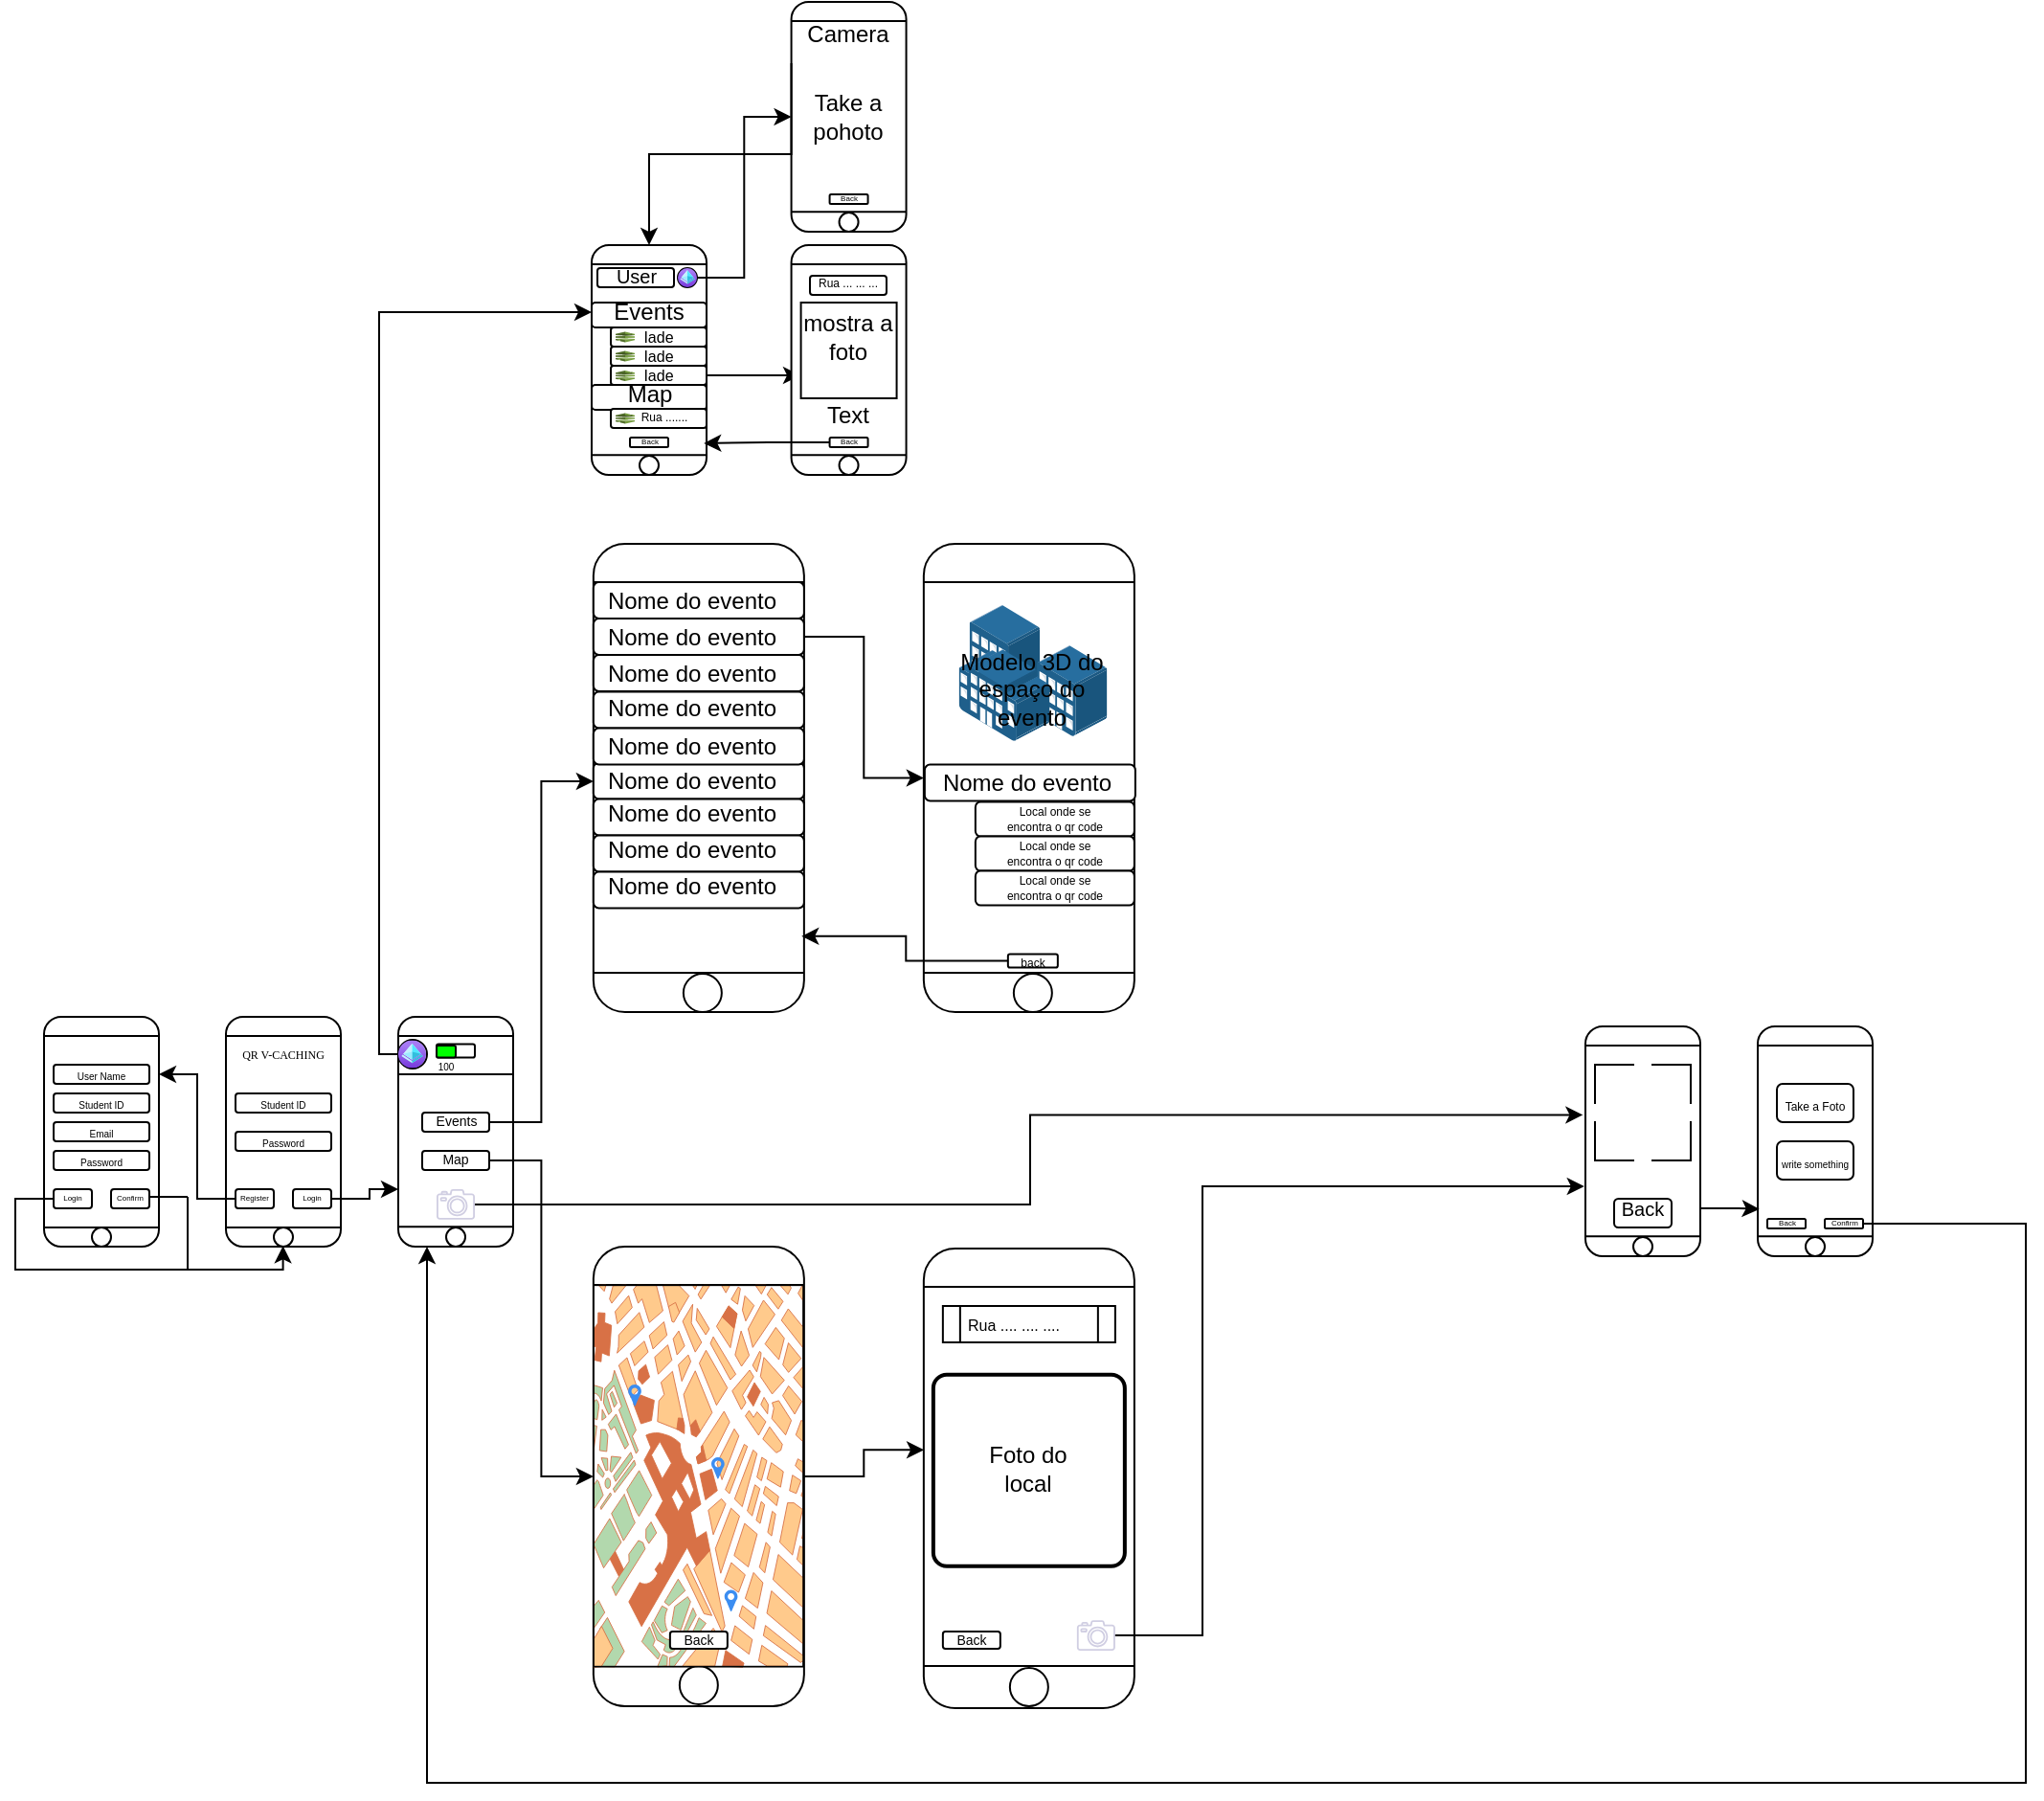 <mxfile version="22.0.3" type="device">
  <diagram name="Page-1" id="LRylOcGWHgRrwWCnJz1Z">
    <mxGraphModel dx="1727" dy="2123" grid="1" gridSize="10" guides="1" tooltips="1" connect="1" arrows="1" fold="1" page="1" pageScale="1" pageWidth="850" pageHeight="1100" math="0" shadow="0">
      <root>
        <mxCell id="0" />
        <mxCell id="1" parent="0" />
        <mxCell id="Wrr1uKJiQuh0ioYI9KPZ-1" value="" style="rounded=1;whiteSpace=wrap;html=1;" parent="1" vertex="1">
          <mxGeometry x="140" y="260" width="60" height="120" as="geometry" />
        </mxCell>
        <mxCell id="Wrr1uKJiQuh0ioYI9KPZ-2" value="" style="endArrow=none;html=1;rounded=0;exitX=0;exitY=0.75;exitDx=0;exitDy=0;entryX=1;entryY=0.75;entryDx=0;entryDy=0;" parent="1" edge="1">
          <mxGeometry width="50" height="50" relative="1" as="geometry">
            <mxPoint x="140" y="370" as="sourcePoint" />
            <mxPoint x="200" y="370" as="targetPoint" />
          </mxGeometry>
        </mxCell>
        <mxCell id="Wrr1uKJiQuh0ioYI9KPZ-3" value="" style="endArrow=none;html=1;rounded=0;exitX=0;exitY=0.25;exitDx=0;exitDy=0;entryX=1;entryY=0.25;entryDx=0;entryDy=0;" parent="1" edge="1">
          <mxGeometry width="50" height="50" relative="1" as="geometry">
            <mxPoint x="140" y="270" as="sourcePoint" />
            <mxPoint x="200" y="270" as="targetPoint" />
          </mxGeometry>
        </mxCell>
        <mxCell id="Wrr1uKJiQuh0ioYI9KPZ-4" style="edgeStyle=orthogonalEdgeStyle;rounded=0;orthogonalLoop=1;jettySize=auto;html=1;entryX=1;entryY=0.5;entryDx=0;entryDy=0;" parent="1" source="Wrr1uKJiQuh0ioYI9KPZ-5" target="Wrr1uKJiQuh0ioYI9KPZ-29" edge="1">
          <mxGeometry relative="1" as="geometry" />
        </mxCell>
        <mxCell id="Wrr1uKJiQuh0ioYI9KPZ-5" value="" style="rounded=1;whiteSpace=wrap;html=1;" parent="1" vertex="1">
          <mxGeometry x="145" y="350" width="20" height="10" as="geometry" />
        </mxCell>
        <mxCell id="Wrr1uKJiQuh0ioYI9KPZ-6" style="edgeStyle=orthogonalEdgeStyle;rounded=0;orthogonalLoop=1;jettySize=auto;html=1;entryX=0;entryY=0.75;entryDx=0;entryDy=0;" parent="1" source="Wrr1uKJiQuh0ioYI9KPZ-7" target="Wrr1uKJiQuh0ioYI9KPZ-35" edge="1">
          <mxGeometry relative="1" as="geometry" />
        </mxCell>
        <mxCell id="Wrr1uKJiQuh0ioYI9KPZ-7" value="" style="rounded=1;whiteSpace=wrap;html=1;" parent="1" vertex="1">
          <mxGeometry x="175" y="350" width="20" height="10" as="geometry" />
        </mxCell>
        <mxCell id="Wrr1uKJiQuh0ioYI9KPZ-8" value="" style="rounded=1;whiteSpace=wrap;html=1;" parent="1" vertex="1">
          <mxGeometry x="145" y="300" width="50" height="10" as="geometry" />
        </mxCell>
        <mxCell id="Wrr1uKJiQuh0ioYI9KPZ-9" value="" style="rounded=1;whiteSpace=wrap;html=1;" parent="1" vertex="1">
          <mxGeometry x="145" y="320" width="50" height="10" as="geometry" />
        </mxCell>
        <mxCell id="Wrr1uKJiQuh0ioYI9KPZ-10" value="QR V-CACHING" style="text;html=1;strokeColor=none;fillColor=none;align=center;verticalAlign=middle;whiteSpace=wrap;rounded=0;fontSize=6;fontFamily=Comic Sans MS;labelBackgroundColor=none;labelBorderColor=none;" parent="1" vertex="1">
          <mxGeometry x="145" y="270" width="50" height="20" as="geometry" />
        </mxCell>
        <mxCell id="Wrr1uKJiQuh0ioYI9KPZ-11" value="Student ID" style="text;html=1;strokeColor=none;fillColor=none;align=center;verticalAlign=middle;whiteSpace=wrap;rounded=0;fontSize=5;" parent="1" vertex="1">
          <mxGeometry x="140" y="290" width="60" height="30" as="geometry" />
        </mxCell>
        <mxCell id="Wrr1uKJiQuh0ioYI9KPZ-12" value="Password" style="text;html=1;strokeColor=none;fillColor=none;align=center;verticalAlign=middle;whiteSpace=wrap;rounded=0;fontSize=5;" parent="1" vertex="1">
          <mxGeometry x="140" y="310" width="60" height="30" as="geometry" />
        </mxCell>
        <mxCell id="Wrr1uKJiQuh0ioYI9KPZ-13" value="Register" style="text;html=1;strokeColor=none;fillColor=none;align=center;verticalAlign=middle;whiteSpace=wrap;rounded=0;fontSize=4;" parent="1" vertex="1">
          <mxGeometry x="125" y="340" width="60" height="30" as="geometry" />
        </mxCell>
        <mxCell id="Wrr1uKJiQuh0ioYI9KPZ-14" value="Login" style="text;html=1;strokeColor=none;fillColor=none;align=center;verticalAlign=middle;whiteSpace=wrap;rounded=0;fontSize=4;" parent="1" vertex="1">
          <mxGeometry x="155" y="340" width="60" height="30" as="geometry" />
        </mxCell>
        <mxCell id="Wrr1uKJiQuh0ioYI9KPZ-15" value="" style="ellipse;whiteSpace=wrap;html=1;aspect=fixed;" parent="1" vertex="1">
          <mxGeometry x="165" y="370" width="10" height="10" as="geometry" />
        </mxCell>
        <mxCell id="Wrr1uKJiQuh0ioYI9KPZ-16" value="" style="rounded=1;whiteSpace=wrap;html=1;" parent="1" vertex="1">
          <mxGeometry x="45" y="260" width="60" height="120" as="geometry" />
        </mxCell>
        <mxCell id="Wrr1uKJiQuh0ioYI9KPZ-17" value="" style="endArrow=none;html=1;rounded=0;exitX=0;exitY=0.75;exitDx=0;exitDy=0;entryX=1;entryY=0.75;entryDx=0;entryDy=0;" parent="1" edge="1">
          <mxGeometry width="50" height="50" relative="1" as="geometry">
            <mxPoint x="45" y="370" as="sourcePoint" />
            <mxPoint x="105" y="370" as="targetPoint" />
          </mxGeometry>
        </mxCell>
        <mxCell id="Wrr1uKJiQuh0ioYI9KPZ-18" value="" style="endArrow=none;html=1;rounded=0;exitX=0;exitY=0.25;exitDx=0;exitDy=0;entryX=1;entryY=0.25;entryDx=0;entryDy=0;" parent="1" edge="1">
          <mxGeometry width="50" height="50" relative="1" as="geometry">
            <mxPoint x="45" y="270" as="sourcePoint" />
            <mxPoint x="105" y="270" as="targetPoint" />
          </mxGeometry>
        </mxCell>
        <mxCell id="Wrr1uKJiQuh0ioYI9KPZ-19" style="edgeStyle=orthogonalEdgeStyle;rounded=0;orthogonalLoop=1;jettySize=auto;html=1;exitX=0;exitY=0.5;exitDx=0;exitDy=0;entryX=0.58;entryY=1.022;entryDx=0;entryDy=0;entryPerimeter=0;" parent="1" edge="1">
          <mxGeometry relative="1" as="geometry">
            <mxPoint x="169.8" y="379.64" as="targetPoint" />
            <mxPoint x="50" y="352" as="sourcePoint" />
            <Array as="points">
              <mxPoint x="50" y="355" />
              <mxPoint x="30" y="355" />
              <mxPoint x="30" y="392" />
              <mxPoint x="170" y="392" />
            </Array>
          </mxGeometry>
        </mxCell>
        <mxCell id="Wrr1uKJiQuh0ioYI9KPZ-20" value="" style="rounded=1;whiteSpace=wrap;html=1;" parent="1" vertex="1">
          <mxGeometry x="50" y="350" width="20" height="10" as="geometry" />
        </mxCell>
        <mxCell id="Wrr1uKJiQuh0ioYI9KPZ-21" value="" style="rounded=1;whiteSpace=wrap;html=1;" parent="1" vertex="1">
          <mxGeometry x="80" y="350" width="20" height="10" as="geometry" />
        </mxCell>
        <mxCell id="Wrr1uKJiQuh0ioYI9KPZ-22" value="" style="rounded=1;whiteSpace=wrap;html=1;" parent="1" vertex="1">
          <mxGeometry x="50" y="315" width="50" height="10" as="geometry" />
        </mxCell>
        <mxCell id="Wrr1uKJiQuh0ioYI9KPZ-23" value="" style="rounded=1;whiteSpace=wrap;html=1;" parent="1" vertex="1">
          <mxGeometry x="50" y="330" width="50" height="10" as="geometry" />
        </mxCell>
        <mxCell id="Wrr1uKJiQuh0ioYI9KPZ-24" value="" style="ellipse;whiteSpace=wrap;html=1;aspect=fixed;" parent="1" vertex="1">
          <mxGeometry x="70" y="370" width="10" height="10" as="geometry" />
        </mxCell>
        <mxCell id="Wrr1uKJiQuh0ioYI9KPZ-25" value="" style="rounded=1;whiteSpace=wrap;html=1;" parent="1" vertex="1">
          <mxGeometry x="50" y="285" width="50" height="10" as="geometry" />
        </mxCell>
        <mxCell id="Wrr1uKJiQuh0ioYI9KPZ-26" value="" style="rounded=1;whiteSpace=wrap;html=1;" parent="1" vertex="1">
          <mxGeometry x="50" y="300" width="50" height="10" as="geometry" />
        </mxCell>
        <mxCell id="Wrr1uKJiQuh0ioYI9KPZ-27" value="Login" style="text;html=1;strokeColor=none;fillColor=none;align=center;verticalAlign=middle;whiteSpace=wrap;rounded=0;fontSize=4;" parent="1" vertex="1">
          <mxGeometry x="30" y="340" width="60" height="30" as="geometry" />
        </mxCell>
        <mxCell id="Wrr1uKJiQuh0ioYI9KPZ-28" value="Confirm" style="text;html=1;strokeColor=none;fillColor=none;align=center;verticalAlign=middle;whiteSpace=wrap;rounded=0;fontSize=4;" parent="1" vertex="1">
          <mxGeometry x="60" y="340" width="60" height="30" as="geometry" />
        </mxCell>
        <mxCell id="Wrr1uKJiQuh0ioYI9KPZ-29" value="&lt;font style=&quot;font-size: 5px;&quot;&gt;User Name&lt;/font&gt;" style="text;html=1;strokeColor=none;fillColor=none;align=center;verticalAlign=middle;whiteSpace=wrap;rounded=0;fontSize=5;" parent="1" vertex="1">
          <mxGeometry x="45" y="275" width="60" height="30" as="geometry" />
        </mxCell>
        <mxCell id="Wrr1uKJiQuh0ioYI9KPZ-30" value="Password" style="text;html=1;strokeColor=none;fillColor=none;align=center;verticalAlign=middle;whiteSpace=wrap;rounded=0;fontSize=5;" parent="1" vertex="1">
          <mxGeometry x="45" y="320" width="60" height="30" as="geometry" />
        </mxCell>
        <mxCell id="Wrr1uKJiQuh0ioYI9KPZ-31" value="Student ID" style="text;html=1;strokeColor=none;fillColor=none;align=center;verticalAlign=middle;whiteSpace=wrap;rounded=0;fontSize=5;" parent="1" vertex="1">
          <mxGeometry x="45" y="290" width="60" height="30" as="geometry" />
        </mxCell>
        <mxCell id="Wrr1uKJiQuh0ioYI9KPZ-32" value="Email" style="text;html=1;strokeColor=none;fillColor=none;align=center;verticalAlign=middle;whiteSpace=wrap;rounded=0;fontSize=5;" parent="1" vertex="1">
          <mxGeometry x="45" y="305" width="60" height="30" as="geometry" />
        </mxCell>
        <mxCell id="Wrr1uKJiQuh0ioYI9KPZ-33" value="" style="endArrow=none;html=1;rounded=0;" parent="1" edge="1">
          <mxGeometry width="50" height="50" relative="1" as="geometry">
            <mxPoint x="100" y="354" as="sourcePoint" />
            <mxPoint x="120" y="354" as="targetPoint" />
          </mxGeometry>
        </mxCell>
        <mxCell id="Wrr1uKJiQuh0ioYI9KPZ-34" value="" style="endArrow=none;html=1;rounded=0;" parent="1" edge="1">
          <mxGeometry width="50" height="50" relative="1" as="geometry">
            <mxPoint x="120" y="354" as="sourcePoint" />
            <mxPoint x="120" y="392" as="targetPoint" />
          </mxGeometry>
        </mxCell>
        <mxCell id="Wrr1uKJiQuh0ioYI9KPZ-35" value="" style="rounded=1;whiteSpace=wrap;html=1;" parent="1" vertex="1">
          <mxGeometry x="230" y="260" width="60" height="120" as="geometry" />
        </mxCell>
        <mxCell id="Wrr1uKJiQuh0ioYI9KPZ-36" value="" style="endArrow=none;html=1;rounded=0;entryX=1;entryY=0;entryDx=0;entryDy=0;" parent="1" edge="1">
          <mxGeometry width="50" height="50" relative="1" as="geometry">
            <mxPoint x="290" y="270" as="sourcePoint" />
            <mxPoint x="230" y="270" as="targetPoint" />
          </mxGeometry>
        </mxCell>
        <mxCell id="Wrr1uKJiQuh0ioYI9KPZ-37" value="" style="endArrow=none;html=1;rounded=0;entryX=1;entryY=0;entryDx=0;entryDy=0;" parent="1" edge="1">
          <mxGeometry width="50" height="50" relative="1" as="geometry">
            <mxPoint x="290" y="369.67" as="sourcePoint" />
            <mxPoint x="230" y="369.67" as="targetPoint" />
          </mxGeometry>
        </mxCell>
        <mxCell id="Wrr1uKJiQuh0ioYI9KPZ-38" value="" style="ellipse;whiteSpace=wrap;html=1;aspect=fixed;" parent="1" vertex="1">
          <mxGeometry x="255" y="370" width="10" height="10" as="geometry" />
        </mxCell>
        <mxCell id="Wrr1uKJiQuh0ioYI9KPZ-44" value="" style="rounded=1;whiteSpace=wrap;html=1;" parent="1" vertex="1">
          <mxGeometry x="331" y="-143" width="60" height="120" as="geometry" />
        </mxCell>
        <mxCell id="Wrr1uKJiQuh0ioYI9KPZ-45" value="" style="endArrow=none;html=1;rounded=0;entryX=1;entryY=0;entryDx=0;entryDy=0;" parent="1" edge="1">
          <mxGeometry width="50" height="50" relative="1" as="geometry">
            <mxPoint x="391" y="-133" as="sourcePoint" />
            <mxPoint x="331" y="-133" as="targetPoint" />
          </mxGeometry>
        </mxCell>
        <mxCell id="Wrr1uKJiQuh0ioYI9KPZ-46" value="" style="endArrow=none;html=1;rounded=0;entryX=1;entryY=0;entryDx=0;entryDy=0;" parent="1" edge="1">
          <mxGeometry width="50" height="50" relative="1" as="geometry">
            <mxPoint x="391" y="-33.33" as="sourcePoint" />
            <mxPoint x="331" y="-33.33" as="targetPoint" />
          </mxGeometry>
        </mxCell>
        <mxCell id="Wrr1uKJiQuh0ioYI9KPZ-47" value="" style="ellipse;whiteSpace=wrap;html=1;aspect=fixed;" parent="1" vertex="1">
          <mxGeometry x="356" y="-33" width="10" height="10" as="geometry" />
        </mxCell>
        <mxCell id="Wrr1uKJiQuh0ioYI9KPZ-48" value="" style="rounded=1;whiteSpace=wrap;html=1;" parent="1" vertex="1">
          <mxGeometry x="331.93" y="380" width="110" height="240" as="geometry" />
        </mxCell>
        <mxCell id="Wrr1uKJiQuh0ioYI9KPZ-49" value="" style="endArrow=none;html=1;rounded=0;entryX=0;entryY=0.25;entryDx=0;entryDy=0;exitX=1;exitY=0.25;exitDx=0;exitDy=0;" parent="1" edge="1">
          <mxGeometry width="50" height="50" relative="1" as="geometry">
            <mxPoint x="441.93" y="400" as="sourcePoint" />
            <mxPoint x="331.93" y="400" as="targetPoint" />
          </mxGeometry>
        </mxCell>
        <mxCell id="Wrr1uKJiQuh0ioYI9KPZ-50" value="" style="ellipse;whiteSpace=wrap;html=1;aspect=fixed;" parent="1" vertex="1">
          <mxGeometry x="376.93" y="599" width="20" height="20" as="geometry" />
        </mxCell>
        <mxCell id="Wrr1uKJiQuh0ioYI9KPZ-51" value="" style="rounded=1;whiteSpace=wrap;html=1;" parent="1" vertex="1">
          <mxGeometry x="850" y="265" width="60" height="120" as="geometry" />
        </mxCell>
        <mxCell id="Wrr1uKJiQuh0ioYI9KPZ-52" value="" style="endArrow=none;html=1;rounded=0;entryX=1;entryY=0;entryDx=0;entryDy=0;" parent="1" edge="1">
          <mxGeometry width="50" height="50" relative="1" as="geometry">
            <mxPoint x="910" y="275" as="sourcePoint" />
            <mxPoint x="850" y="275" as="targetPoint" />
          </mxGeometry>
        </mxCell>
        <mxCell id="Wrr1uKJiQuh0ioYI9KPZ-53" value="" style="endArrow=none;html=1;rounded=0;entryX=1;entryY=0;entryDx=0;entryDy=0;" parent="1" edge="1">
          <mxGeometry width="50" height="50" relative="1" as="geometry">
            <mxPoint x="910" y="374.67" as="sourcePoint" />
            <mxPoint x="850" y="374.67" as="targetPoint" />
          </mxGeometry>
        </mxCell>
        <mxCell id="Wrr1uKJiQuh0ioYI9KPZ-54" value="" style="ellipse;whiteSpace=wrap;html=1;aspect=fixed;" parent="1" vertex="1">
          <mxGeometry x="875" y="375" width="10" height="10" as="geometry" />
        </mxCell>
        <mxCell id="Wrr1uKJiQuh0ioYI9KPZ-55" value="" style="endArrow=none;html=1;rounded=0;exitX=0;exitY=0.75;exitDx=0;exitDy=0;entryX=1;entryY=0.75;entryDx=0;entryDy=0;" parent="1" edge="1">
          <mxGeometry width="50" height="50" relative="1" as="geometry">
            <mxPoint x="331.93" y="598" as="sourcePoint" />
            <mxPoint x="441.93" y="598" as="targetPoint" />
          </mxGeometry>
        </mxCell>
        <mxCell id="Wrr1uKJiQuh0ioYI9KPZ-76" value="" style="rounded=1;whiteSpace=wrap;html=1;" parent="1" vertex="1">
          <mxGeometry x="504.43" y="381" width="110" height="240" as="geometry" />
        </mxCell>
        <mxCell id="Wrr1uKJiQuh0ioYI9KPZ-77" value="" style="endArrow=none;html=1;rounded=0;entryX=0;entryY=0.25;entryDx=0;entryDy=0;exitX=1;exitY=0.25;exitDx=0;exitDy=0;" parent="1" edge="1">
          <mxGeometry width="50" height="50" relative="1" as="geometry">
            <mxPoint x="614.43" y="401" as="sourcePoint" />
            <mxPoint x="504.43" y="401" as="targetPoint" />
          </mxGeometry>
        </mxCell>
        <mxCell id="Wrr1uKJiQuh0ioYI9KPZ-78" value="" style="ellipse;whiteSpace=wrap;html=1;aspect=fixed;" parent="1" vertex="1">
          <mxGeometry x="549.43" y="600" width="20" height="20" as="geometry" />
        </mxCell>
        <mxCell id="Wrr1uKJiQuh0ioYI9KPZ-79" value="" style="endArrow=none;html=1;rounded=0;exitX=0;exitY=0.75;exitDx=0;exitDy=0;entryX=1;entryY=0.75;entryDx=0;entryDy=0;" parent="1" edge="1">
          <mxGeometry width="50" height="50" relative="1" as="geometry">
            <mxPoint x="504.43" y="599" as="sourcePoint" />
            <mxPoint x="614.43" y="599" as="targetPoint" />
          </mxGeometry>
        </mxCell>
        <mxCell id="Wrr1uKJiQuh0ioYI9KPZ-80" value="" style="rounded=1;whiteSpace=wrap;html=1;" parent="1" vertex="1">
          <mxGeometry x="514.43" y="581" width="30" height="9" as="geometry" />
        </mxCell>
        <mxCell id="Wrr1uKJiQuh0ioYI9KPZ-81" value="Back" style="text;html=1;strokeColor=none;fillColor=none;align=center;verticalAlign=middle;whiteSpace=wrap;rounded=0;fontSize=7;" parent="1" vertex="1">
          <mxGeometry x="517.43" y="577.5" width="25" height="16" as="geometry" />
        </mxCell>
        <mxCell id="Wrr1uKJiQuh0ioYI9KPZ-82" value="" style="shape=process;whiteSpace=wrap;html=1;backgroundOutline=1;" parent="1" vertex="1">
          <mxGeometry x="514.43" y="411" width="90" height="19" as="geometry" />
        </mxCell>
        <mxCell id="Wrr1uKJiQuh0ioYI9KPZ-84" value="" style="sketch=0;outlineConnect=0;fillColor=#d0cee2;strokeColor=#56517e;dashed=0;verticalLabelPosition=bottom;verticalAlign=top;align=center;html=1;fontSize=12;fontStyle=0;aspect=fixed;pointerEvents=1;shape=mxgraph.aws4.camera2;" parent="1" vertex="1">
          <mxGeometry x="250" y="350" width="20" height="15.9" as="geometry" />
        </mxCell>
        <mxCell id="Wrr1uKJiQuh0ioYI9KPZ-88" value="" style="sketch=0;outlineConnect=0;fillColor=#d0cee2;strokeColor=#56517e;dashed=0;verticalLabelPosition=bottom;verticalAlign=top;align=center;html=1;fontSize=12;fontStyle=0;aspect=fixed;pointerEvents=1;shape=mxgraph.aws4.camera2;" parent="1" vertex="1">
          <mxGeometry x="584.43" y="575.1" width="20" height="15.9" as="geometry" />
        </mxCell>
        <mxCell id="Wrr1uKJiQuh0ioYI9KPZ-95" value="" style="ellipse;whiteSpace=wrap;html=1;aspect=fixed;" parent="1" vertex="1">
          <mxGeometry x="376" y="-131" width="10" height="10" as="geometry" />
        </mxCell>
        <mxCell id="Wrr1uKJiQuh0ioYI9KPZ-96" style="edgeStyle=orthogonalEdgeStyle;rounded=0;orthogonalLoop=1;jettySize=auto;html=1;entryX=0;entryY=0.5;entryDx=0;entryDy=0;" parent="1" source="Wrr1uKJiQuh0ioYI9KPZ-97" target="Wrr1uKJiQuh0ioYI9KPZ-107" edge="1">
          <mxGeometry relative="1" as="geometry" />
        </mxCell>
        <mxCell id="Wrr1uKJiQuh0ioYI9KPZ-97" value="" style="image;aspect=fixed;html=1;points=[];align=center;fontSize=12;image=img/lib/azure2/identity/Azure_AD_Privilege_Identity_Management.svg;" parent="1" vertex="1">
          <mxGeometry x="376" y="-131" width="10" height="10" as="geometry" />
        </mxCell>
        <mxCell id="Wrr1uKJiQuh0ioYI9KPZ-103" value="" style="rounded=1;whiteSpace=wrap;html=1;" parent="1" vertex="1">
          <mxGeometry x="334" y="-131" width="40" height="10" as="geometry" />
        </mxCell>
        <mxCell id="Wrr1uKJiQuh0ioYI9KPZ-104" value="&lt;font style=&quot;font-size: 10px;&quot;&gt;User&lt;/font&gt;" style="text;html=1;strokeColor=none;fillColor=none;align=center;verticalAlign=middle;whiteSpace=wrap;rounded=0;" parent="1" vertex="1">
          <mxGeometry x="342" y="-130" width="25" height="6" as="geometry" />
        </mxCell>
        <mxCell id="Wrr1uKJiQuh0ioYI9KPZ-105" value="" style="rounded=1;whiteSpace=wrap;html=1;" parent="1" vertex="1">
          <mxGeometry x="351" y="-42.51" width="20" height="5" as="geometry" />
        </mxCell>
        <mxCell id="Wrr1uKJiQuh0ioYI9KPZ-106" value="&lt;font style=&quot;font-size: 4px;&quot;&gt;Back&lt;/font&gt;" style="text;html=1;strokeColor=none;fillColor=none;align=center;verticalAlign=middle;whiteSpace=wrap;rounded=0;" parent="1" vertex="1">
          <mxGeometry x="353.5" y="-47.51" width="15" height="10" as="geometry" />
        </mxCell>
        <mxCell id="Wrr1uKJiQuh0ioYI9KPZ-107" value="" style="rounded=1;whiteSpace=wrap;html=1;" parent="1" vertex="1">
          <mxGeometry x="435.29" y="-270" width="60" height="120" as="geometry" />
        </mxCell>
        <mxCell id="Wrr1uKJiQuh0ioYI9KPZ-108" value="" style="endArrow=none;html=1;rounded=0;entryX=1;entryY=0;entryDx=0;entryDy=0;" parent="1" edge="1">
          <mxGeometry width="50" height="50" relative="1" as="geometry">
            <mxPoint x="495.29" y="-260" as="sourcePoint" />
            <mxPoint x="435.29" y="-260" as="targetPoint" />
          </mxGeometry>
        </mxCell>
        <mxCell id="Wrr1uKJiQuh0ioYI9KPZ-109" value="" style="endArrow=none;html=1;rounded=0;entryX=1;entryY=0;entryDx=0;entryDy=0;" parent="1" edge="1">
          <mxGeometry width="50" height="50" relative="1" as="geometry">
            <mxPoint x="495.29" y="-160.33" as="sourcePoint" />
            <mxPoint x="435.29" y="-160.33" as="targetPoint" />
          </mxGeometry>
        </mxCell>
        <mxCell id="Wrr1uKJiQuh0ioYI9KPZ-110" value="" style="ellipse;whiteSpace=wrap;html=1;aspect=fixed;" parent="1" vertex="1">
          <mxGeometry x="460.29" y="-160" width="10" height="10" as="geometry" />
        </mxCell>
        <mxCell id="Wrr1uKJiQuh0ioYI9KPZ-112" value="" style="rounded=1;whiteSpace=wrap;html=1;" parent="1" vertex="1">
          <mxGeometry x="455.29" y="-169.51" width="20" height="5" as="geometry" />
        </mxCell>
        <mxCell id="Wrr1uKJiQuh0ioYI9KPZ-113" value="&lt;font style=&quot;font-size: 4px;&quot;&gt;Back&lt;/font&gt;" style="text;html=1;strokeColor=none;fillColor=none;align=center;verticalAlign=middle;whiteSpace=wrap;rounded=0;" parent="1" vertex="1">
          <mxGeometry x="457.79" y="-174.51" width="15" height="10" as="geometry" />
        </mxCell>
        <mxCell id="Wrr1uKJiQuh0ioYI9KPZ-129" value="" style="shape=image;verticalLabelPosition=bottom;labelBackgroundColor=default;verticalAlign=top;aspect=fixed;imageAspect=0;image=https://cdn.discordapp.com/attachments/419557019343912960/1156252973815566366/frame_1.png;" parent="1" vertex="1">
          <mxGeometry x="855" y="285" width="50" height="50" as="geometry" />
        </mxCell>
        <mxCell id="Wrr1uKJiQuh0ioYI9KPZ-130" value="" style="shape=partialRectangle;whiteSpace=wrap;html=1;bottom=0;right=0;fillColor=none;" parent="1" vertex="1">
          <mxGeometry x="855" y="285" width="20" height="20" as="geometry" />
        </mxCell>
        <mxCell id="Wrr1uKJiQuh0ioYI9KPZ-131" value="" style="shape=partialRectangle;whiteSpace=wrap;html=1;bottom=0;right=0;fillColor=none;flipV=1;" parent="1" vertex="1">
          <mxGeometry x="855" y="315" width="20" height="20" as="geometry" />
        </mxCell>
        <mxCell id="Wrr1uKJiQuh0ioYI9KPZ-132" value="" style="shape=partialRectangle;whiteSpace=wrap;html=1;bottom=0;right=0;fillColor=none;flipH=1;" parent="1" vertex="1">
          <mxGeometry x="885" y="285" width="20" height="20" as="geometry" />
        </mxCell>
        <mxCell id="Wrr1uKJiQuh0ioYI9KPZ-133" value="" style="shape=partialRectangle;whiteSpace=wrap;html=1;bottom=0;right=0;fillColor=none;flipV=1;flipH=1;" parent="1" vertex="1">
          <mxGeometry x="885" y="315" width="20" height="20" as="geometry" />
        </mxCell>
        <mxCell id="Wrr1uKJiQuh0ioYI9KPZ-136" value="" style="rounded=1;whiteSpace=wrap;html=1;" parent="1" vertex="1">
          <mxGeometry x="865" y="355" width="30" height="15" as="geometry" />
        </mxCell>
        <mxCell id="Wrr1uKJiQuh0ioYI9KPZ-137" value="&lt;font style=&quot;font-size: 10px;&quot;&gt;Back&lt;/font&gt;" style="text;html=1;strokeColor=none;fillColor=none;align=center;verticalAlign=middle;whiteSpace=wrap;rounded=0;" parent="1" vertex="1">
          <mxGeometry x="850" y="345" width="60" height="30" as="geometry" />
        </mxCell>
        <mxCell id="Wrr1uKJiQuh0ioYI9KPZ-138" value="" style="rounded=1;whiteSpace=wrap;html=1;" parent="1" vertex="1">
          <mxGeometry x="940" y="265" width="60" height="120" as="geometry" />
        </mxCell>
        <mxCell id="Wrr1uKJiQuh0ioYI9KPZ-139" value="" style="endArrow=none;html=1;rounded=0;entryX=1;entryY=0;entryDx=0;entryDy=0;" parent="1" edge="1">
          <mxGeometry width="50" height="50" relative="1" as="geometry">
            <mxPoint x="1000" y="275" as="sourcePoint" />
            <mxPoint x="940" y="275" as="targetPoint" />
          </mxGeometry>
        </mxCell>
        <mxCell id="Wrr1uKJiQuh0ioYI9KPZ-140" value="" style="endArrow=none;html=1;rounded=0;entryX=1;entryY=0;entryDx=0;entryDy=0;" parent="1" edge="1">
          <mxGeometry width="50" height="50" relative="1" as="geometry">
            <mxPoint x="1000" y="374.67" as="sourcePoint" />
            <mxPoint x="940" y="374.67" as="targetPoint" />
          </mxGeometry>
        </mxCell>
        <mxCell id="Wrr1uKJiQuh0ioYI9KPZ-141" value="" style="ellipse;whiteSpace=wrap;html=1;aspect=fixed;" parent="1" vertex="1">
          <mxGeometry x="965" y="375" width="10" height="10" as="geometry" />
        </mxCell>
        <mxCell id="ZvIdO_FVmQ0zWU2Lpnzt-164" style="edgeStyle=orthogonalEdgeStyle;rounded=0;orthogonalLoop=1;jettySize=auto;html=1;entryX=0.25;entryY=1;entryDx=0;entryDy=0;" parent="1" source="Wrr1uKJiQuh0ioYI9KPZ-142" target="Wrr1uKJiQuh0ioYI9KPZ-35" edge="1">
          <mxGeometry relative="1" as="geometry">
            <mxPoint x="780" y="620" as="targetPoint" />
            <Array as="points">
              <mxPoint x="1080" y="368" />
              <mxPoint x="1080" y="660" />
              <mxPoint x="245" y="660" />
            </Array>
          </mxGeometry>
        </mxCell>
        <mxCell id="Wrr1uKJiQuh0ioYI9KPZ-142" value="" style="rounded=1;whiteSpace=wrap;html=1;" parent="1" vertex="1">
          <mxGeometry x="975" y="365.49" width="20" height="5" as="geometry" />
        </mxCell>
        <mxCell id="Wrr1uKJiQuh0ioYI9KPZ-143" value="&lt;font style=&quot;font-size: 6px;&quot;&gt;Take a Foto&lt;/font&gt;" style="rounded=1;whiteSpace=wrap;html=1;" parent="1" vertex="1">
          <mxGeometry x="950" y="295" width="40" height="20" as="geometry" />
        </mxCell>
        <mxCell id="Wrr1uKJiQuh0ioYI9KPZ-144" value="&lt;font style=&quot;font-size: 5px;&quot;&gt;write something&lt;/font&gt;" style="rounded=1;whiteSpace=wrap;html=1;" parent="1" vertex="1">
          <mxGeometry x="950" y="325" width="40" height="20" as="geometry" />
        </mxCell>
        <mxCell id="Wrr1uKJiQuh0ioYI9KPZ-145" value="" style="rounded=1;whiteSpace=wrap;html=1;" parent="1" vertex="1">
          <mxGeometry x="945" y="365.49" width="20" height="5" as="geometry" />
        </mxCell>
        <mxCell id="Wrr1uKJiQuh0ioYI9KPZ-146" value="&lt;font style=&quot;font-size: 4px;&quot;&gt;Back&lt;/font&gt;" style="text;html=1;strokeColor=none;fillColor=none;align=center;verticalAlign=middle;whiteSpace=wrap;rounded=0;" parent="1" vertex="1">
          <mxGeometry x="947.5" y="360.49" width="15" height="10" as="geometry" />
        </mxCell>
        <mxCell id="Wrr1uKJiQuh0ioYI9KPZ-147" value="&lt;font style=&quot;font-size: 4px;&quot;&gt;Confirm&lt;/font&gt;" style="text;html=1;strokeColor=none;fillColor=none;align=center;verticalAlign=middle;whiteSpace=wrap;rounded=0;" parent="1" vertex="1">
          <mxGeometry x="962.5" y="363.87" width="45" height="3.24" as="geometry" />
        </mxCell>
        <mxCell id="OXNjrM-huSevpUhUrN5x-1" value="" style="rounded=0;whiteSpace=wrap;html=1;" parent="1" vertex="1">
          <mxGeometry x="230" y="270" width="60" height="20" as="geometry" />
        </mxCell>
        <mxCell id="Wrr1uKJiQuh0ioYI9KPZ-42" value="" style="ellipse;whiteSpace=wrap;html=1;aspect=fixed;rotation=-180;" parent="1" vertex="1">
          <mxGeometry x="230" y="272" width="15" height="15" as="geometry" />
        </mxCell>
        <mxCell id="ZvIdO_FVmQ0zWU2Lpnzt-126" style="edgeStyle=orthogonalEdgeStyle;rounded=0;orthogonalLoop=1;jettySize=auto;html=1;entryX=0;entryY=0.5;entryDx=0;entryDy=0;" parent="1" source="Wrr1uKJiQuh0ioYI9KPZ-99" target="OXNjrM-huSevpUhUrN5x-45" edge="1">
          <mxGeometry relative="1" as="geometry">
            <Array as="points">
              <mxPoint x="220" y="280" />
              <mxPoint x="220" y="-108" />
            </Array>
          </mxGeometry>
        </mxCell>
        <mxCell id="Wrr1uKJiQuh0ioYI9KPZ-99" value="" style="image;aspect=fixed;html=1;points=[];align=center;fontSize=12;image=img/lib/azure2/identity/Azure_AD_Privilege_Identity_Management.svg;" parent="1" vertex="1">
          <mxGeometry x="230" y="272.25" width="14.5" height="14.5" as="geometry" />
        </mxCell>
        <mxCell id="OXNjrM-huSevpUhUrN5x-4" value="" style="rounded=1;whiteSpace=wrap;html=1;" parent="1" vertex="1">
          <mxGeometry x="250" y="274.25" width="20" height="7" as="geometry" />
        </mxCell>
        <mxCell id="OXNjrM-huSevpUhUrN5x-5" value="100" style="text;html=1;strokeColor=none;fillColor=none;align=center;verticalAlign=middle;whiteSpace=wrap;rounded=0;fontSize=5;" parent="1" vertex="1">
          <mxGeometry x="250" y="280" width="10" height="10" as="geometry" />
        </mxCell>
        <mxCell id="ZvIdO_FVmQ0zWU2Lpnzt-128" style="edgeStyle=orthogonalEdgeStyle;rounded=0;orthogonalLoop=1;jettySize=auto;html=1;exitX=1;exitY=0.5;exitDx=0;exitDy=0;entryX=0;entryY=0.5;entryDx=0;entryDy=0;" parent="1" source="OXNjrM-huSevpUhUrN5x-11" target="ZvIdO_FVmQ0zWU2Lpnzt-66" edge="1">
          <mxGeometry relative="1" as="geometry" />
        </mxCell>
        <mxCell id="OXNjrM-huSevpUhUrN5x-11" value="" style="rounded=1;whiteSpace=wrap;html=1;" parent="1" vertex="1">
          <mxGeometry x="242.5" y="310" width="35" height="10" as="geometry" />
        </mxCell>
        <mxCell id="ZvIdO_FVmQ0zWU2Lpnzt-130" style="edgeStyle=orthogonalEdgeStyle;rounded=0;orthogonalLoop=1;jettySize=auto;html=1;exitX=1;exitY=0.5;exitDx=0;exitDy=0;entryX=0;entryY=0.5;entryDx=0;entryDy=0;" parent="1" source="OXNjrM-huSevpUhUrN5x-12" target="Wrr1uKJiQuh0ioYI9KPZ-48" edge="1">
          <mxGeometry relative="1" as="geometry" />
        </mxCell>
        <mxCell id="OXNjrM-huSevpUhUrN5x-12" value="" style="rounded=1;whiteSpace=wrap;html=1;" parent="1" vertex="1">
          <mxGeometry x="242.5" y="330" width="35" height="10" as="geometry" />
        </mxCell>
        <mxCell id="OXNjrM-huSevpUhUrN5x-15" value="&lt;font style=&quot;font-size: 7px;&quot;&gt;Events&lt;/font&gt;" style="text;html=1;strokeColor=none;fillColor=none;align=center;verticalAlign=middle;whiteSpace=wrap;rounded=0;" parent="1" vertex="1">
          <mxGeometry x="248" y="308" width="25" height="10" as="geometry" />
        </mxCell>
        <mxCell id="OXNjrM-huSevpUhUrN5x-16" value="Map" style="text;html=1;strokeColor=none;fillColor=none;align=center;verticalAlign=middle;whiteSpace=wrap;rounded=0;fontSize=7;" parent="1" vertex="1">
          <mxGeometry x="244.5" y="330" width="30" height="10" as="geometry" />
        </mxCell>
        <mxCell id="OXNjrM-huSevpUhUrN5x-30" value="" style="rounded=1;whiteSpace=wrap;html=1;fillColor=#00FF00;" parent="1" vertex="1">
          <mxGeometry x="250" y="275" width="10" height="6.25" as="geometry" />
        </mxCell>
        <mxCell id="OXNjrM-huSevpUhUrN5x-37" value="Take a pohoto" style="text;html=1;strokeColor=none;fillColor=none;align=center;verticalAlign=middle;whiteSpace=wrap;rounded=0;" parent="1" vertex="1">
          <mxGeometry x="435.29" y="-225" width="60" height="30" as="geometry" />
        </mxCell>
        <mxCell id="ZvIdO_FVmQ0zWU2Lpnzt-137" style="edgeStyle=orthogonalEdgeStyle;rounded=0;orthogonalLoop=1;jettySize=auto;html=1;exitX=0;exitY=1;exitDx=0;exitDy=0;entryX=0.5;entryY=0;entryDx=0;entryDy=0;" parent="1" source="OXNjrM-huSevpUhUrN5x-38" target="Wrr1uKJiQuh0ioYI9KPZ-44" edge="1">
          <mxGeometry relative="1" as="geometry" />
        </mxCell>
        <mxCell id="OXNjrM-huSevpUhUrN5x-38" value="Camera" style="text;html=1;strokeColor=none;fillColor=none;align=center;verticalAlign=middle;whiteSpace=wrap;rounded=0;" parent="1" vertex="1">
          <mxGeometry x="435.29" y="-268" width="60" height="30" as="geometry" />
        </mxCell>
        <mxCell id="OXNjrM-huSevpUhUrN5x-39" value="" style="rounded=1;whiteSpace=wrap;html=1;" parent="1" vertex="1">
          <mxGeometry x="331" y="-113" width="60" height="13" as="geometry" />
        </mxCell>
        <mxCell id="OXNjrM-huSevpUhUrN5x-40" value="" style="rounded=1;whiteSpace=wrap;html=1;" parent="1" vertex="1">
          <mxGeometry x="341" y="-100" width="50" height="10" as="geometry" />
        </mxCell>
        <mxCell id="OXNjrM-huSevpUhUrN5x-41" value="" style="rounded=1;whiteSpace=wrap;html=1;" parent="1" vertex="1">
          <mxGeometry x="341" y="-90" width="50" height="10" as="geometry" />
        </mxCell>
        <mxCell id="ZvIdO_FVmQ0zWU2Lpnzt-139" style="edgeStyle=orthogonalEdgeStyle;rounded=0;orthogonalLoop=1;jettySize=auto;html=1;" parent="1" source="OXNjrM-huSevpUhUrN5x-42" edge="1">
          <mxGeometry relative="1" as="geometry">
            <mxPoint x="440" y="-75" as="targetPoint" />
          </mxGeometry>
        </mxCell>
        <mxCell id="OXNjrM-huSevpUhUrN5x-42" value="" style="rounded=1;whiteSpace=wrap;html=1;" parent="1" vertex="1">
          <mxGeometry x="341" y="-80" width="50" height="10" as="geometry" />
        </mxCell>
        <mxCell id="OXNjrM-huSevpUhUrN5x-43" value="" style="rounded=1;whiteSpace=wrap;html=1;" parent="1" vertex="1">
          <mxGeometry x="331" y="-70" width="60" height="13" as="geometry" />
        </mxCell>
        <mxCell id="OXNjrM-huSevpUhUrN5x-44" value="" style="rounded=1;whiteSpace=wrap;html=1;" parent="1" vertex="1">
          <mxGeometry x="341" y="-57.51" width="50" height="10" as="geometry" />
        </mxCell>
        <mxCell id="OXNjrM-huSevpUhUrN5x-45" value="Events" style="text;html=1;strokeColor=none;fillColor=none;align=center;verticalAlign=middle;whiteSpace=wrap;rounded=0;" parent="1" vertex="1">
          <mxGeometry x="331" y="-123" width="60" height="30" as="geometry" />
        </mxCell>
        <mxCell id="OXNjrM-huSevpUhUrN5x-46" value="Map" style="text;html=1;strokeColor=none;fillColor=none;align=center;verticalAlign=middle;whiteSpace=wrap;rounded=0;" parent="1" vertex="1">
          <mxGeometry x="343.5" y="-72.01" width="35" height="14.5" as="geometry" />
        </mxCell>
        <mxCell id="OXNjrM-huSevpUhUrN5x-47" value="Iade" style="text;html=1;strokeColor=none;fillColor=none;align=center;verticalAlign=middle;whiteSpace=wrap;rounded=0;fontSize=8;" parent="1" vertex="1">
          <mxGeometry x="356" y="-101.5" width="20" height="13" as="geometry" />
        </mxCell>
        <mxCell id="OXNjrM-huSevpUhUrN5x-48" value="Iade" style="text;html=1;strokeColor=none;fillColor=none;align=center;verticalAlign=middle;whiteSpace=wrap;rounded=0;fontSize=8;" parent="1" vertex="1">
          <mxGeometry x="356" y="-91.5" width="20" height="13" as="geometry" />
        </mxCell>
        <mxCell id="OXNjrM-huSevpUhUrN5x-49" value="Iade" style="text;html=1;strokeColor=none;fillColor=none;align=center;verticalAlign=middle;whiteSpace=wrap;rounded=0;fontSize=8;" parent="1" vertex="1">
          <mxGeometry x="356" y="-81.5" width="20" height="13" as="geometry" />
        </mxCell>
        <mxCell id="OXNjrM-huSevpUhUrN5x-50" value="Rua ......." style="text;html=1;strokeColor=none;fillColor=none;align=center;verticalAlign=middle;whiteSpace=wrap;rounded=0;fontSize=6;" parent="1" vertex="1">
          <mxGeometry x="343.5" y="-59.01" width="50" height="13" as="geometry" />
        </mxCell>
        <mxCell id="OXNjrM-huSevpUhUrN5x-52" value="" style="outlineConnect=0;dashed=0;verticalLabelPosition=bottom;verticalAlign=top;align=center;html=1;shape=mxgraph.aws3.codepipeline;fillColor=#759C3E;gradientColor=none;" parent="1" vertex="1">
          <mxGeometry x="343.5" y="-97.75" width="10" height="5.5" as="geometry" />
        </mxCell>
        <mxCell id="OXNjrM-huSevpUhUrN5x-54" value="" style="outlineConnect=0;dashed=0;verticalLabelPosition=bottom;verticalAlign=top;align=center;html=1;shape=mxgraph.aws3.codepipeline;fillColor=#759C3E;gradientColor=none;" parent="1" vertex="1">
          <mxGeometry x="343.5" y="-87.75" width="10" height="5.5" as="geometry" />
        </mxCell>
        <mxCell id="OXNjrM-huSevpUhUrN5x-55" value="" style="outlineConnect=0;dashed=0;verticalLabelPosition=bottom;verticalAlign=top;align=center;html=1;shape=mxgraph.aws3.codepipeline;fillColor=#759C3E;gradientColor=none;" parent="1" vertex="1">
          <mxGeometry x="343.5" y="-77.51" width="10" height="5.5" as="geometry" />
        </mxCell>
        <mxCell id="OXNjrM-huSevpUhUrN5x-56" value="" style="outlineConnect=0;dashed=0;verticalLabelPosition=bottom;verticalAlign=top;align=center;html=1;shape=mxgraph.aws3.codepipeline;fillColor=#759C3E;gradientColor=none;" parent="1" vertex="1">
          <mxGeometry x="343.5" y="-55.26" width="10" height="5.5" as="geometry" />
        </mxCell>
        <mxCell id="OXNjrM-huSevpUhUrN5x-58" value="" style="verticalLabelPosition=bottom;shadow=0;dashed=0;align=center;html=1;verticalAlign=top;strokeWidth=1;shape=mxgraph.mockup.misc.map;" parent="1" vertex="1">
          <mxGeometry x="331.93" y="400" width="110" height="200" as="geometry" />
        </mxCell>
        <mxCell id="Wrr1uKJiQuh0ioYI9KPZ-74" value="" style="rounded=1;whiteSpace=wrap;html=1;" parent="1" vertex="1">
          <mxGeometry x="371.93" y="581" width="30" height="9" as="geometry" />
        </mxCell>
        <mxCell id="Wrr1uKJiQuh0ioYI9KPZ-75" value="Back" style="text;html=1;strokeColor=none;fillColor=none;align=center;verticalAlign=middle;whiteSpace=wrap;rounded=0;fontSize=7;" parent="1" vertex="1">
          <mxGeometry x="356.93" y="570.5" width="60" height="30" as="geometry" />
        </mxCell>
        <mxCell id="OXNjrM-huSevpUhUrN5x-59" value="" style="sketch=0;html=1;aspect=fixed;strokeColor=none;shadow=0;fillColor=#3B8DF1;verticalAlign=top;labelPosition=center;verticalLabelPosition=bottom;shape=mxgraph.gcp2.maps_api" parent="1" vertex="1">
          <mxGeometry x="350.07" y="452" width="6.86" height="11.25" as="geometry" />
        </mxCell>
        <mxCell id="OXNjrM-huSevpUhUrN5x-60" value="" style="sketch=0;html=1;aspect=fixed;strokeColor=none;shadow=0;fillColor=#3B8DF1;verticalAlign=top;labelPosition=center;verticalLabelPosition=bottom;shape=mxgraph.gcp2.maps_api" parent="1" vertex="1">
          <mxGeometry x="393.5" y="490" width="6.86" height="11.25" as="geometry" />
        </mxCell>
        <mxCell id="OXNjrM-huSevpUhUrN5x-61" value="" style="sketch=0;html=1;aspect=fixed;strokeColor=none;shadow=0;fillColor=#3B8DF1;verticalAlign=top;labelPosition=center;verticalLabelPosition=bottom;shape=mxgraph.gcp2.maps_api" parent="1" vertex="1">
          <mxGeometry x="400.36" y="559.25" width="6.86" height="11.25" as="geometry" />
        </mxCell>
        <mxCell id="OXNjrM-huSevpUhUrN5x-63" value="Rua .... .... ...." style="text;html=1;strokeColor=none;fillColor=none;align=center;verticalAlign=middle;whiteSpace=wrap;rounded=0;fontSize=8;" parent="1" vertex="1">
          <mxGeometry x="509.43" y="405.5" width="85" height="30" as="geometry" />
        </mxCell>
        <mxCell id="OXNjrM-huSevpUhUrN5x-66" value="" style="rounded=1;whiteSpace=wrap;html=1;absoluteArcSize=1;arcSize=14;strokeWidth=2;" parent="1" vertex="1">
          <mxGeometry x="509.43" y="446.9" width="100" height="100" as="geometry" />
        </mxCell>
        <mxCell id="OXNjrM-huSevpUhUrN5x-64" value="Foto do local" style="text;html=1;strokeColor=none;fillColor=none;align=center;verticalAlign=middle;whiteSpace=wrap;rounded=0;" parent="1" vertex="1">
          <mxGeometry x="529.43" y="481" width="60" height="30" as="geometry" />
        </mxCell>
        <mxCell id="ZvIdO_FVmQ0zWU2Lpnzt-41" value="" style="rounded=1;whiteSpace=wrap;html=1;" parent="1" vertex="1">
          <mxGeometry x="331.93" y="13" width="110" height="244.5" as="geometry" />
        </mxCell>
        <mxCell id="ZvIdO_FVmQ0zWU2Lpnzt-42" value="" style="endArrow=none;html=1;rounded=0;exitX=0;exitY=0.75;exitDx=0;exitDy=0;entryX=1;entryY=0.75;entryDx=0;entryDy=0;" parent="1" edge="1">
          <mxGeometry width="50" height="50" relative="1" as="geometry">
            <mxPoint x="331.93" y="237" as="sourcePoint" />
            <mxPoint x="441.93" y="237" as="targetPoint" />
          </mxGeometry>
        </mxCell>
        <mxCell id="ZvIdO_FVmQ0zWU2Lpnzt-43" value="" style="ellipse;whiteSpace=wrap;html=1;aspect=fixed;" parent="1" vertex="1">
          <mxGeometry x="378.93" y="237.5" width="20" height="20" as="geometry" />
        </mxCell>
        <mxCell id="ZvIdO_FVmQ0zWU2Lpnzt-44" value="" style="endArrow=none;html=1;rounded=0;exitX=0;exitY=0.75;exitDx=0;exitDy=0;entryX=1;entryY=0.75;entryDx=0;entryDy=0;" parent="1" edge="1">
          <mxGeometry width="50" height="50" relative="1" as="geometry">
            <mxPoint x="331.93" y="33" as="sourcePoint" />
            <mxPoint x="441.93" y="33" as="targetPoint" />
          </mxGeometry>
        </mxCell>
        <mxCell id="ZvIdO_FVmQ0zWU2Lpnzt-45" value="" style="rounded=1;whiteSpace=wrap;html=1;" parent="1" vertex="1">
          <mxGeometry x="331.93" y="33" width="110" height="19" as="geometry" />
        </mxCell>
        <mxCell id="ZvIdO_FVmQ0zWU2Lpnzt-46" value="Nome do evento" style="text;html=1;strokeColor=none;fillColor=none;align=center;verticalAlign=middle;whiteSpace=wrap;rounded=0;" parent="1" vertex="1">
          <mxGeometry x="332.29" y="29.75" width="103" height="25.5" as="geometry" />
        </mxCell>
        <mxCell id="ZvIdO_FVmQ0zWU2Lpnzt-57" value="" style="rounded=1;whiteSpace=wrap;html=1;" parent="1" vertex="1">
          <mxGeometry x="331.93" y="127.25" width="110" height="19" as="geometry" />
        </mxCell>
        <mxCell id="ZvIdO_FVmQ0zWU2Lpnzt-59" value="" style="rounded=1;whiteSpace=wrap;html=1;" parent="1" vertex="1">
          <mxGeometry x="331.93" y="146.25" width="110" height="19" as="geometry" />
        </mxCell>
        <mxCell id="ZvIdO_FVmQ0zWU2Lpnzt-60" value="" style="rounded=1;whiteSpace=wrap;html=1;" parent="1" vertex="1">
          <mxGeometry x="331.93" y="165.25" width="110" height="19" as="geometry" />
        </mxCell>
        <mxCell id="ZvIdO_FVmQ0zWU2Lpnzt-62" value="" style="rounded=1;whiteSpace=wrap;html=1;" parent="1" vertex="1">
          <mxGeometry x="331.93" y="184.25" width="110" height="19" as="geometry" />
        </mxCell>
        <mxCell id="ZvIdO_FVmQ0zWU2Lpnzt-63" value="Nome do evento" style="text;html=1;strokeColor=none;fillColor=none;align=center;verticalAlign=middle;whiteSpace=wrap;rounded=0;" parent="1" vertex="1">
          <mxGeometry x="331.93" y="179" width="103" height="25.5" as="geometry" />
        </mxCell>
        <mxCell id="ZvIdO_FVmQ0zWU2Lpnzt-64" value="Nome do evento" style="text;html=1;strokeColor=none;fillColor=none;align=center;verticalAlign=middle;whiteSpace=wrap;rounded=0;" parent="1" vertex="1">
          <mxGeometry x="331.93" y="160" width="103" height="25.5" as="geometry" />
        </mxCell>
        <mxCell id="ZvIdO_FVmQ0zWU2Lpnzt-65" value="Nome do evento" style="text;html=1;strokeColor=none;fillColor=none;align=center;verticalAlign=middle;whiteSpace=wrap;rounded=0;" parent="1" vertex="1">
          <mxGeometry x="331.93" y="141" width="103" height="25.5" as="geometry" />
        </mxCell>
        <mxCell id="ZvIdO_FVmQ0zWU2Lpnzt-66" value="Nome do evento" style="text;html=1;strokeColor=none;fillColor=none;align=center;verticalAlign=middle;whiteSpace=wrap;rounded=0;" parent="1" vertex="1">
          <mxGeometry x="331.93" y="124.25" width="103" height="25.5" as="geometry" />
        </mxCell>
        <mxCell id="ZvIdO_FVmQ0zWU2Lpnzt-170" style="edgeStyle=orthogonalEdgeStyle;rounded=0;orthogonalLoop=1;jettySize=auto;html=1;" parent="1" source="ZvIdO_FVmQ0zWU2Lpnzt-69" target="ZvIdO_FVmQ0zWU2Lpnzt-85" edge="1">
          <mxGeometry relative="1" as="geometry" />
        </mxCell>
        <mxCell id="ZvIdO_FVmQ0zWU2Lpnzt-69" value="" style="rounded=1;whiteSpace=wrap;html=1;" parent="1" vertex="1">
          <mxGeometry x="331.93" y="52" width="110" height="19" as="geometry" />
        </mxCell>
        <mxCell id="ZvIdO_FVmQ0zWU2Lpnzt-70" value="" style="rounded=1;whiteSpace=wrap;html=1;" parent="1" vertex="1">
          <mxGeometry x="331.93" y="71" width="110" height="19" as="geometry" />
        </mxCell>
        <mxCell id="ZvIdO_FVmQ0zWU2Lpnzt-71" value="" style="rounded=1;whiteSpace=wrap;html=1;" parent="1" vertex="1">
          <mxGeometry x="331.93" y="90.25" width="110" height="19" as="geometry" />
        </mxCell>
        <mxCell id="ZvIdO_FVmQ0zWU2Lpnzt-72" value="" style="rounded=1;whiteSpace=wrap;html=1;" parent="1" vertex="1">
          <mxGeometry x="331.93" y="109.25" width="110" height="19" as="geometry" />
        </mxCell>
        <mxCell id="ZvIdO_FVmQ0zWU2Lpnzt-58" value="Nome do evento" style="text;html=1;strokeColor=none;fillColor=none;align=center;verticalAlign=middle;whiteSpace=wrap;rounded=0;" parent="1" vertex="1">
          <mxGeometry x="331.93" y="106" width="103" height="25.5" as="geometry" />
        </mxCell>
        <mxCell id="ZvIdO_FVmQ0zWU2Lpnzt-74" value="Nome do evento" style="text;html=1;strokeColor=none;fillColor=none;align=center;verticalAlign=middle;whiteSpace=wrap;rounded=0;" parent="1" vertex="1">
          <mxGeometry x="331.93" y="86.5" width="103" height="25.5" as="geometry" />
        </mxCell>
        <mxCell id="ZvIdO_FVmQ0zWU2Lpnzt-76" value="Nome do evento" style="text;html=1;strokeColor=none;fillColor=none;align=center;verticalAlign=middle;whiteSpace=wrap;rounded=0;" parent="1" vertex="1">
          <mxGeometry x="331.93" y="68.5" width="103" height="25.5" as="geometry" />
        </mxCell>
        <mxCell id="ZvIdO_FVmQ0zWU2Lpnzt-78" value="Nome do evento" style="text;html=1;strokeColor=none;fillColor=none;align=center;verticalAlign=middle;whiteSpace=wrap;rounded=0;" parent="1" vertex="1">
          <mxGeometry x="332.29" y="48.75" width="103" height="25.5" as="geometry" />
        </mxCell>
        <mxCell id="ZvIdO_FVmQ0zWU2Lpnzt-85" value="" style="rounded=1;whiteSpace=wrap;html=1;" parent="1" vertex="1">
          <mxGeometry x="504.43" y="13" width="110" height="244.5" as="geometry" />
        </mxCell>
        <mxCell id="ZvIdO_FVmQ0zWU2Lpnzt-86" value="" style="endArrow=none;html=1;rounded=0;exitX=0;exitY=0.75;exitDx=0;exitDy=0;entryX=1;entryY=0.75;entryDx=0;entryDy=0;" parent="1" edge="1">
          <mxGeometry width="50" height="50" relative="1" as="geometry">
            <mxPoint x="504.43" y="237" as="sourcePoint" />
            <mxPoint x="614.43" y="237" as="targetPoint" />
          </mxGeometry>
        </mxCell>
        <mxCell id="ZvIdO_FVmQ0zWU2Lpnzt-87" value="" style="ellipse;whiteSpace=wrap;html=1;aspect=fixed;" parent="1" vertex="1">
          <mxGeometry x="551.43" y="237.5" width="20" height="20" as="geometry" />
        </mxCell>
        <mxCell id="ZvIdO_FVmQ0zWU2Lpnzt-88" value="" style="endArrow=none;html=1;rounded=0;exitX=0;exitY=0.75;exitDx=0;exitDy=0;entryX=1;entryY=0.75;entryDx=0;entryDy=0;" parent="1" edge="1">
          <mxGeometry width="50" height="50" relative="1" as="geometry">
            <mxPoint x="504.43" y="33" as="sourcePoint" />
            <mxPoint x="614.43" y="33" as="targetPoint" />
          </mxGeometry>
        </mxCell>
        <mxCell id="ZvIdO_FVmQ0zWU2Lpnzt-111" value="" style="image;points=[];aspect=fixed;html=1;align=center;shadow=0;dashed=0;image=img/lib/allied_telesis/buildings/Building_Cluster.svg;" parent="1" vertex="1">
          <mxGeometry x="522.67" y="45" width="77.52" height="71" as="geometry" />
        </mxCell>
        <mxCell id="ZvIdO_FVmQ0zWU2Lpnzt-113" value="Modelo 3D do espaço do evento" style="text;html=1;strokeColor=none;fillColor=none;align=center;verticalAlign=middle;whiteSpace=wrap;rounded=0;" parent="1" vertex="1">
          <mxGeometry x="521.43" y="74.25" width="80" height="30" as="geometry" />
        </mxCell>
        <mxCell id="ZvIdO_FVmQ0zWU2Lpnzt-118" value="" style="rounded=1;whiteSpace=wrap;html=1;" parent="1" vertex="1">
          <mxGeometry x="548.43" y="227.25" width="26" height="7" as="geometry" />
        </mxCell>
        <mxCell id="ZvIdO_FVmQ0zWU2Lpnzt-117" value="&lt;font style=&quot;font-size: 6px;&quot;&gt;back&lt;/font&gt;" style="text;html=1;strokeColor=none;fillColor=none;align=center;verticalAlign=middle;whiteSpace=wrap;rounded=0;" parent="1" vertex="1">
          <mxGeometry x="545.18" y="221.5" width="32.5" height="16" as="geometry" />
        </mxCell>
        <mxCell id="ZvIdO_FVmQ0zWU2Lpnzt-121" style="edgeStyle=orthogonalEdgeStyle;rounded=0;orthogonalLoop=1;jettySize=auto;html=1;entryX=0.988;entryY=0.838;entryDx=0;entryDy=0;entryPerimeter=0;" parent="1" source="ZvIdO_FVmQ0zWU2Lpnzt-118" target="ZvIdO_FVmQ0zWU2Lpnzt-41" edge="1">
          <mxGeometry relative="1" as="geometry" />
        </mxCell>
        <mxCell id="ZvIdO_FVmQ0zWU2Lpnzt-13" value="" style="rounded=1;whiteSpace=wrap;html=1;" parent="1" vertex="1">
          <mxGeometry x="504.93" y="128.25" width="110" height="19" as="geometry" />
        </mxCell>
        <mxCell id="ZvIdO_FVmQ0zWU2Lpnzt-16" value="Nome do evento" style="text;html=1;strokeColor=none;fillColor=none;align=center;verticalAlign=middle;whiteSpace=wrap;rounded=0;" parent="1" vertex="1">
          <mxGeometry x="506.93" y="125" width="103" height="25.5" as="geometry" />
        </mxCell>
        <mxCell id="ZvIdO_FVmQ0zWU2Lpnzt-17" value="" style="rounded=1;whiteSpace=wrap;html=1;" parent="1" vertex="1">
          <mxGeometry x="531.43" y="147.75" width="83" height="18" as="geometry" />
        </mxCell>
        <mxCell id="ZvIdO_FVmQ0zWU2Lpnzt-18" value="Local onde se encontra o qr code" style="text;html=1;strokeColor=none;fillColor=none;align=center;verticalAlign=middle;whiteSpace=wrap;rounded=0;fontSize=6;" parent="1" vertex="1">
          <mxGeometry x="542.93" y="141.75" width="60" height="30" as="geometry" />
        </mxCell>
        <mxCell id="ZvIdO_FVmQ0zWU2Lpnzt-23" value="" style="rounded=1;whiteSpace=wrap;html=1;" parent="1" vertex="1">
          <mxGeometry x="531.43" y="165.75" width="83" height="18" as="geometry" />
        </mxCell>
        <mxCell id="ZvIdO_FVmQ0zWU2Lpnzt-24" value="" style="rounded=1;whiteSpace=wrap;html=1;" parent="1" vertex="1">
          <mxGeometry x="531.43" y="183.75" width="83" height="18" as="geometry" />
        </mxCell>
        <mxCell id="ZvIdO_FVmQ0zWU2Lpnzt-19" value="Local onde se encontra o qr code" style="text;html=1;strokeColor=none;fillColor=none;align=center;verticalAlign=middle;whiteSpace=wrap;rounded=0;fontSize=6;" parent="1" vertex="1">
          <mxGeometry x="542.93" y="159.75" width="60" height="30" as="geometry" />
        </mxCell>
        <mxCell id="ZvIdO_FVmQ0zWU2Lpnzt-20" value="Local onde se encontra o qr code" style="text;html=1;strokeColor=none;fillColor=none;align=center;verticalAlign=middle;whiteSpace=wrap;rounded=0;fontSize=6;" parent="1" vertex="1">
          <mxGeometry x="543.0" y="177.75" width="60" height="30" as="geometry" />
        </mxCell>
        <mxCell id="ZvIdO_FVmQ0zWU2Lpnzt-131" style="edgeStyle=orthogonalEdgeStyle;rounded=0;orthogonalLoop=1;jettySize=auto;html=1;entryX=0.001;entryY=0.438;entryDx=0;entryDy=0;entryPerimeter=0;" parent="1" source="OXNjrM-huSevpUhUrN5x-58" target="Wrr1uKJiQuh0ioYI9KPZ-76" edge="1">
          <mxGeometry relative="1" as="geometry" />
        </mxCell>
        <mxCell id="ZvIdO_FVmQ0zWU2Lpnzt-140" value="" style="rounded=1;whiteSpace=wrap;html=1;" parent="1" vertex="1">
          <mxGeometry x="435.29" y="-143" width="60" height="120" as="geometry" />
        </mxCell>
        <mxCell id="ZvIdO_FVmQ0zWU2Lpnzt-141" value="" style="endArrow=none;html=1;rounded=0;entryX=1;entryY=0;entryDx=0;entryDy=0;" parent="1" edge="1">
          <mxGeometry width="50" height="50" relative="1" as="geometry">
            <mxPoint x="495.29" y="-133" as="sourcePoint" />
            <mxPoint x="435.29" y="-133" as="targetPoint" />
          </mxGeometry>
        </mxCell>
        <mxCell id="ZvIdO_FVmQ0zWU2Lpnzt-142" value="" style="endArrow=none;html=1;rounded=0;entryX=1;entryY=0;entryDx=0;entryDy=0;" parent="1" edge="1">
          <mxGeometry width="50" height="50" relative="1" as="geometry">
            <mxPoint x="495.29" y="-33.33" as="sourcePoint" />
            <mxPoint x="435.29" y="-33.33" as="targetPoint" />
          </mxGeometry>
        </mxCell>
        <mxCell id="ZvIdO_FVmQ0zWU2Lpnzt-143" value="" style="ellipse;whiteSpace=wrap;html=1;aspect=fixed;" parent="1" vertex="1">
          <mxGeometry x="460.29" y="-33" width="10" height="10" as="geometry" />
        </mxCell>
        <mxCell id="ZvIdO_FVmQ0zWU2Lpnzt-144" value="" style="rounded=1;whiteSpace=wrap;html=1;" parent="1" vertex="1">
          <mxGeometry x="455.29" y="-42.51" width="20" height="5" as="geometry" />
        </mxCell>
        <mxCell id="ZvIdO_FVmQ0zWU2Lpnzt-145" value="&lt;font style=&quot;font-size: 4px;&quot;&gt;Back&lt;/font&gt;" style="text;html=1;strokeColor=none;fillColor=none;align=center;verticalAlign=middle;whiteSpace=wrap;rounded=0;" parent="1" vertex="1">
          <mxGeometry x="457.79" y="-47.51" width="15" height="10" as="geometry" />
        </mxCell>
        <mxCell id="ZvIdO_FVmQ0zWU2Lpnzt-149" style="edgeStyle=orthogonalEdgeStyle;rounded=0;orthogonalLoop=1;jettySize=auto;html=1;entryX=0.977;entryY=0.862;entryDx=0;entryDy=0;entryPerimeter=0;" parent="1" source="ZvIdO_FVmQ0zWU2Lpnzt-144" target="Wrr1uKJiQuh0ioYI9KPZ-44" edge="1">
          <mxGeometry relative="1" as="geometry" />
        </mxCell>
        <mxCell id="ZvIdO_FVmQ0zWU2Lpnzt-150" value="" style="whiteSpace=wrap;html=1;aspect=fixed;" parent="1" vertex="1">
          <mxGeometry x="440.29" y="-113" width="50" height="50" as="geometry" />
        </mxCell>
        <mxCell id="ZvIdO_FVmQ0zWU2Lpnzt-151" value="mostra a foto" style="text;html=1;strokeColor=none;fillColor=none;align=center;verticalAlign=middle;whiteSpace=wrap;rounded=0;" parent="1" vertex="1">
          <mxGeometry x="434.93" y="-110" width="60" height="30" as="geometry" />
        </mxCell>
        <mxCell id="ZvIdO_FVmQ0zWU2Lpnzt-153" value="" style="rounded=1;whiteSpace=wrap;html=1;" parent="1" vertex="1">
          <mxGeometry x="445" y="-127" width="40" height="10" as="geometry" />
        </mxCell>
        <mxCell id="ZvIdO_FVmQ0zWU2Lpnzt-152" value="&lt;font style=&quot;font-size: 6px;&quot;&gt;Rua ... ... ...&lt;/font&gt;" style="text;html=1;strokeColor=none;fillColor=none;align=center;verticalAlign=middle;whiteSpace=wrap;rounded=0;" parent="1" vertex="1">
          <mxGeometry x="447.15" y="-130" width="35.57" height="10" as="geometry" />
        </mxCell>
        <mxCell id="ZvIdO_FVmQ0zWU2Lpnzt-154" value="Text" style="text;html=1;strokeColor=none;fillColor=none;align=center;verticalAlign=middle;whiteSpace=wrap;rounded=0;" parent="1" vertex="1">
          <mxGeometry x="445.29" y="-59.01" width="40" height="10" as="geometry" />
        </mxCell>
        <mxCell id="ZvIdO_FVmQ0zWU2Lpnzt-156" style="edgeStyle=orthogonalEdgeStyle;rounded=0;orthogonalLoop=1;jettySize=auto;html=1;entryX=-0.01;entryY=0.696;entryDx=0;entryDy=0;entryPerimeter=0;" parent="1" source="Wrr1uKJiQuh0ioYI9KPZ-88" target="Wrr1uKJiQuh0ioYI9KPZ-51" edge="1">
          <mxGeometry relative="1" as="geometry">
            <Array as="points">
              <mxPoint x="650" y="583" />
              <mxPoint x="650" y="348" />
            </Array>
          </mxGeometry>
        </mxCell>
        <mxCell id="ZvIdO_FVmQ0zWU2Lpnzt-158" style="edgeStyle=orthogonalEdgeStyle;rounded=0;orthogonalLoop=1;jettySize=auto;html=1;entryX=-0.022;entryY=0.385;entryDx=0;entryDy=0;entryPerimeter=0;" parent="1" source="Wrr1uKJiQuh0ioYI9KPZ-84" target="Wrr1uKJiQuh0ioYI9KPZ-51" edge="1">
          <mxGeometry relative="1" as="geometry" />
        </mxCell>
        <mxCell id="ZvIdO_FVmQ0zWU2Lpnzt-159" style="edgeStyle=orthogonalEdgeStyle;rounded=0;orthogonalLoop=1;jettySize=auto;html=1;entryX=0.014;entryY=0.795;entryDx=0;entryDy=0;entryPerimeter=0;" parent="1" source="Wrr1uKJiQuh0ioYI9KPZ-137" target="Wrr1uKJiQuh0ioYI9KPZ-138" edge="1">
          <mxGeometry relative="1" as="geometry" />
        </mxCell>
      </root>
    </mxGraphModel>
  </diagram>
</mxfile>
